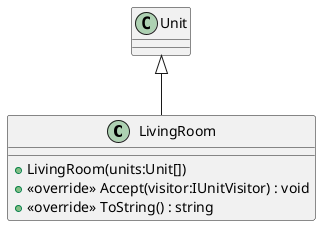 @startuml
class LivingRoom {
    + LivingRoom(units:Unit[])
    + <<override>> Accept(visitor:IUnitVisitor) : void
    + <<override>> ToString() : string
}
Unit <|-- LivingRoom
@enduml
